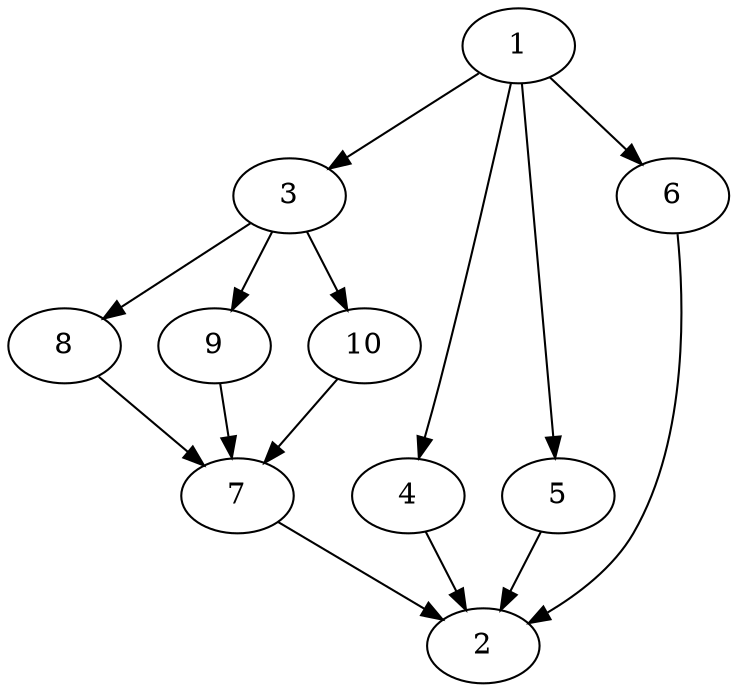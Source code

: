 digraph "4p_SeriesParallel-MaxBf-4_Nodes_10_CCR_0.10_WeightType_Random-output.dot" {
	1 [Weight=136, Start=0, Processor=0];
	3 [Weight=102, Start=141, Processor=1];
	1 -> 3 [Weight=5];
	4 [Weight=85, Start=345, Processor=1];
	1 -> 4 [Weight=5];
	5 [Weight=51, Start=430, Processor=1];
	1 -> 5 [Weight=8];
	6 [Weight=119, Start=136, Processor=0];
	1 -> 6 [Weight=7];
	8 [Weight=85, Start=289, Processor=0];
	3 -> 8 [Weight=7];
	9 [Weight=102, Start=243, Processor=1];
	3 -> 9 [Weight=6];
	10 [Weight=34, Start=255, Processor=0];
	3 -> 10 [Weight=6];
	7 [Weight=102, Start=374, Processor=0];
	8 -> 7 [Weight=10];
	9 -> 7 [Weight=9];
	10 -> 7 [Weight=2];
	2 [Weight=34, Start=481, Processor=1];
	4 -> 2 [Weight=7];
	5 -> 2 [Weight=4];
	6 -> 2 [Weight=5];
	7 -> 2 [Weight=4];
}

